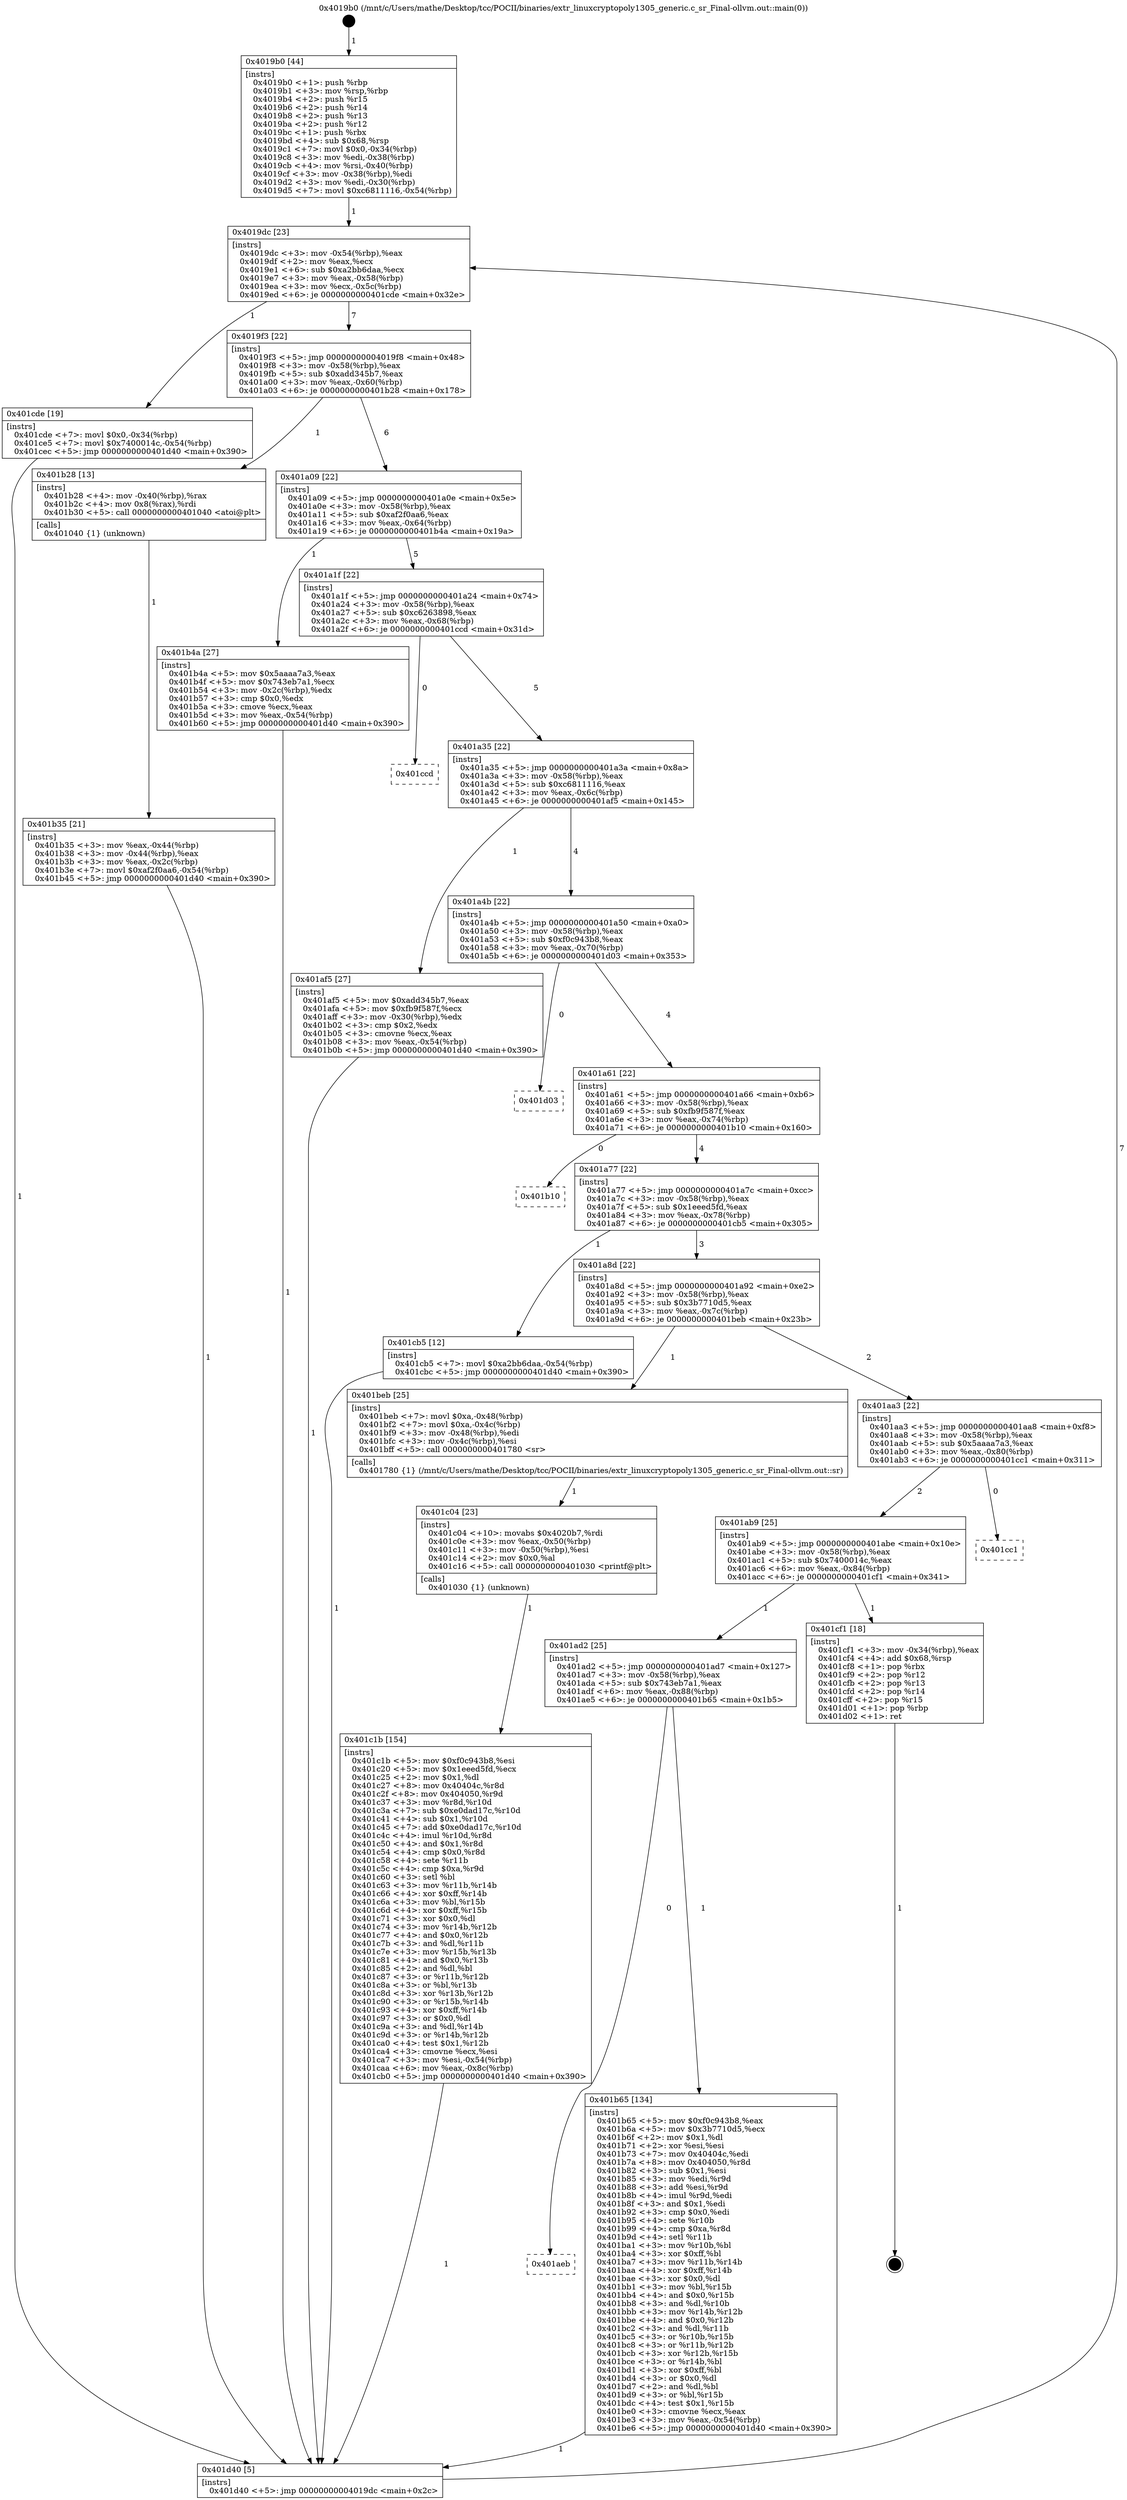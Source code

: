 digraph "0x4019b0" {
  label = "0x4019b0 (/mnt/c/Users/mathe/Desktop/tcc/POCII/binaries/extr_linuxcryptopoly1305_generic.c_sr_Final-ollvm.out::main(0))"
  labelloc = "t"
  node[shape=record]

  Entry [label="",width=0.3,height=0.3,shape=circle,fillcolor=black,style=filled]
  "0x4019dc" [label="{
     0x4019dc [23]\l
     | [instrs]\l
     &nbsp;&nbsp;0x4019dc \<+3\>: mov -0x54(%rbp),%eax\l
     &nbsp;&nbsp;0x4019df \<+2\>: mov %eax,%ecx\l
     &nbsp;&nbsp;0x4019e1 \<+6\>: sub $0xa2bb6daa,%ecx\l
     &nbsp;&nbsp;0x4019e7 \<+3\>: mov %eax,-0x58(%rbp)\l
     &nbsp;&nbsp;0x4019ea \<+3\>: mov %ecx,-0x5c(%rbp)\l
     &nbsp;&nbsp;0x4019ed \<+6\>: je 0000000000401cde \<main+0x32e\>\l
  }"]
  "0x401cde" [label="{
     0x401cde [19]\l
     | [instrs]\l
     &nbsp;&nbsp;0x401cde \<+7\>: movl $0x0,-0x34(%rbp)\l
     &nbsp;&nbsp;0x401ce5 \<+7\>: movl $0x7400014c,-0x54(%rbp)\l
     &nbsp;&nbsp;0x401cec \<+5\>: jmp 0000000000401d40 \<main+0x390\>\l
  }"]
  "0x4019f3" [label="{
     0x4019f3 [22]\l
     | [instrs]\l
     &nbsp;&nbsp;0x4019f3 \<+5\>: jmp 00000000004019f8 \<main+0x48\>\l
     &nbsp;&nbsp;0x4019f8 \<+3\>: mov -0x58(%rbp),%eax\l
     &nbsp;&nbsp;0x4019fb \<+5\>: sub $0xadd345b7,%eax\l
     &nbsp;&nbsp;0x401a00 \<+3\>: mov %eax,-0x60(%rbp)\l
     &nbsp;&nbsp;0x401a03 \<+6\>: je 0000000000401b28 \<main+0x178\>\l
  }"]
  Exit [label="",width=0.3,height=0.3,shape=circle,fillcolor=black,style=filled,peripheries=2]
  "0x401b28" [label="{
     0x401b28 [13]\l
     | [instrs]\l
     &nbsp;&nbsp;0x401b28 \<+4\>: mov -0x40(%rbp),%rax\l
     &nbsp;&nbsp;0x401b2c \<+4\>: mov 0x8(%rax),%rdi\l
     &nbsp;&nbsp;0x401b30 \<+5\>: call 0000000000401040 \<atoi@plt\>\l
     | [calls]\l
     &nbsp;&nbsp;0x401040 \{1\} (unknown)\l
  }"]
  "0x401a09" [label="{
     0x401a09 [22]\l
     | [instrs]\l
     &nbsp;&nbsp;0x401a09 \<+5\>: jmp 0000000000401a0e \<main+0x5e\>\l
     &nbsp;&nbsp;0x401a0e \<+3\>: mov -0x58(%rbp),%eax\l
     &nbsp;&nbsp;0x401a11 \<+5\>: sub $0xaf2f0aa6,%eax\l
     &nbsp;&nbsp;0x401a16 \<+3\>: mov %eax,-0x64(%rbp)\l
     &nbsp;&nbsp;0x401a19 \<+6\>: je 0000000000401b4a \<main+0x19a\>\l
  }"]
  "0x401c1b" [label="{
     0x401c1b [154]\l
     | [instrs]\l
     &nbsp;&nbsp;0x401c1b \<+5\>: mov $0xf0c943b8,%esi\l
     &nbsp;&nbsp;0x401c20 \<+5\>: mov $0x1eeed5fd,%ecx\l
     &nbsp;&nbsp;0x401c25 \<+2\>: mov $0x1,%dl\l
     &nbsp;&nbsp;0x401c27 \<+8\>: mov 0x40404c,%r8d\l
     &nbsp;&nbsp;0x401c2f \<+8\>: mov 0x404050,%r9d\l
     &nbsp;&nbsp;0x401c37 \<+3\>: mov %r8d,%r10d\l
     &nbsp;&nbsp;0x401c3a \<+7\>: sub $0xe0dad17c,%r10d\l
     &nbsp;&nbsp;0x401c41 \<+4\>: sub $0x1,%r10d\l
     &nbsp;&nbsp;0x401c45 \<+7\>: add $0xe0dad17c,%r10d\l
     &nbsp;&nbsp;0x401c4c \<+4\>: imul %r10d,%r8d\l
     &nbsp;&nbsp;0x401c50 \<+4\>: and $0x1,%r8d\l
     &nbsp;&nbsp;0x401c54 \<+4\>: cmp $0x0,%r8d\l
     &nbsp;&nbsp;0x401c58 \<+4\>: sete %r11b\l
     &nbsp;&nbsp;0x401c5c \<+4\>: cmp $0xa,%r9d\l
     &nbsp;&nbsp;0x401c60 \<+3\>: setl %bl\l
     &nbsp;&nbsp;0x401c63 \<+3\>: mov %r11b,%r14b\l
     &nbsp;&nbsp;0x401c66 \<+4\>: xor $0xff,%r14b\l
     &nbsp;&nbsp;0x401c6a \<+3\>: mov %bl,%r15b\l
     &nbsp;&nbsp;0x401c6d \<+4\>: xor $0xff,%r15b\l
     &nbsp;&nbsp;0x401c71 \<+3\>: xor $0x0,%dl\l
     &nbsp;&nbsp;0x401c74 \<+3\>: mov %r14b,%r12b\l
     &nbsp;&nbsp;0x401c77 \<+4\>: and $0x0,%r12b\l
     &nbsp;&nbsp;0x401c7b \<+3\>: and %dl,%r11b\l
     &nbsp;&nbsp;0x401c7e \<+3\>: mov %r15b,%r13b\l
     &nbsp;&nbsp;0x401c81 \<+4\>: and $0x0,%r13b\l
     &nbsp;&nbsp;0x401c85 \<+2\>: and %dl,%bl\l
     &nbsp;&nbsp;0x401c87 \<+3\>: or %r11b,%r12b\l
     &nbsp;&nbsp;0x401c8a \<+3\>: or %bl,%r13b\l
     &nbsp;&nbsp;0x401c8d \<+3\>: xor %r13b,%r12b\l
     &nbsp;&nbsp;0x401c90 \<+3\>: or %r15b,%r14b\l
     &nbsp;&nbsp;0x401c93 \<+4\>: xor $0xff,%r14b\l
     &nbsp;&nbsp;0x401c97 \<+3\>: or $0x0,%dl\l
     &nbsp;&nbsp;0x401c9a \<+3\>: and %dl,%r14b\l
     &nbsp;&nbsp;0x401c9d \<+3\>: or %r14b,%r12b\l
     &nbsp;&nbsp;0x401ca0 \<+4\>: test $0x1,%r12b\l
     &nbsp;&nbsp;0x401ca4 \<+3\>: cmovne %ecx,%esi\l
     &nbsp;&nbsp;0x401ca7 \<+3\>: mov %esi,-0x54(%rbp)\l
     &nbsp;&nbsp;0x401caa \<+6\>: mov %eax,-0x8c(%rbp)\l
     &nbsp;&nbsp;0x401cb0 \<+5\>: jmp 0000000000401d40 \<main+0x390\>\l
  }"]
  "0x401b4a" [label="{
     0x401b4a [27]\l
     | [instrs]\l
     &nbsp;&nbsp;0x401b4a \<+5\>: mov $0x5aaaa7a3,%eax\l
     &nbsp;&nbsp;0x401b4f \<+5\>: mov $0x743eb7a1,%ecx\l
     &nbsp;&nbsp;0x401b54 \<+3\>: mov -0x2c(%rbp),%edx\l
     &nbsp;&nbsp;0x401b57 \<+3\>: cmp $0x0,%edx\l
     &nbsp;&nbsp;0x401b5a \<+3\>: cmove %ecx,%eax\l
     &nbsp;&nbsp;0x401b5d \<+3\>: mov %eax,-0x54(%rbp)\l
     &nbsp;&nbsp;0x401b60 \<+5\>: jmp 0000000000401d40 \<main+0x390\>\l
  }"]
  "0x401a1f" [label="{
     0x401a1f [22]\l
     | [instrs]\l
     &nbsp;&nbsp;0x401a1f \<+5\>: jmp 0000000000401a24 \<main+0x74\>\l
     &nbsp;&nbsp;0x401a24 \<+3\>: mov -0x58(%rbp),%eax\l
     &nbsp;&nbsp;0x401a27 \<+5\>: sub $0xc6263898,%eax\l
     &nbsp;&nbsp;0x401a2c \<+3\>: mov %eax,-0x68(%rbp)\l
     &nbsp;&nbsp;0x401a2f \<+6\>: je 0000000000401ccd \<main+0x31d\>\l
  }"]
  "0x401c04" [label="{
     0x401c04 [23]\l
     | [instrs]\l
     &nbsp;&nbsp;0x401c04 \<+10\>: movabs $0x4020b7,%rdi\l
     &nbsp;&nbsp;0x401c0e \<+3\>: mov %eax,-0x50(%rbp)\l
     &nbsp;&nbsp;0x401c11 \<+3\>: mov -0x50(%rbp),%esi\l
     &nbsp;&nbsp;0x401c14 \<+2\>: mov $0x0,%al\l
     &nbsp;&nbsp;0x401c16 \<+5\>: call 0000000000401030 \<printf@plt\>\l
     | [calls]\l
     &nbsp;&nbsp;0x401030 \{1\} (unknown)\l
  }"]
  "0x401ccd" [label="{
     0x401ccd\l
  }", style=dashed]
  "0x401a35" [label="{
     0x401a35 [22]\l
     | [instrs]\l
     &nbsp;&nbsp;0x401a35 \<+5\>: jmp 0000000000401a3a \<main+0x8a\>\l
     &nbsp;&nbsp;0x401a3a \<+3\>: mov -0x58(%rbp),%eax\l
     &nbsp;&nbsp;0x401a3d \<+5\>: sub $0xc6811116,%eax\l
     &nbsp;&nbsp;0x401a42 \<+3\>: mov %eax,-0x6c(%rbp)\l
     &nbsp;&nbsp;0x401a45 \<+6\>: je 0000000000401af5 \<main+0x145\>\l
  }"]
  "0x401aeb" [label="{
     0x401aeb\l
  }", style=dashed]
  "0x401af5" [label="{
     0x401af5 [27]\l
     | [instrs]\l
     &nbsp;&nbsp;0x401af5 \<+5\>: mov $0xadd345b7,%eax\l
     &nbsp;&nbsp;0x401afa \<+5\>: mov $0xfb9f587f,%ecx\l
     &nbsp;&nbsp;0x401aff \<+3\>: mov -0x30(%rbp),%edx\l
     &nbsp;&nbsp;0x401b02 \<+3\>: cmp $0x2,%edx\l
     &nbsp;&nbsp;0x401b05 \<+3\>: cmovne %ecx,%eax\l
     &nbsp;&nbsp;0x401b08 \<+3\>: mov %eax,-0x54(%rbp)\l
     &nbsp;&nbsp;0x401b0b \<+5\>: jmp 0000000000401d40 \<main+0x390\>\l
  }"]
  "0x401a4b" [label="{
     0x401a4b [22]\l
     | [instrs]\l
     &nbsp;&nbsp;0x401a4b \<+5\>: jmp 0000000000401a50 \<main+0xa0\>\l
     &nbsp;&nbsp;0x401a50 \<+3\>: mov -0x58(%rbp),%eax\l
     &nbsp;&nbsp;0x401a53 \<+5\>: sub $0xf0c943b8,%eax\l
     &nbsp;&nbsp;0x401a58 \<+3\>: mov %eax,-0x70(%rbp)\l
     &nbsp;&nbsp;0x401a5b \<+6\>: je 0000000000401d03 \<main+0x353\>\l
  }"]
  "0x401d40" [label="{
     0x401d40 [5]\l
     | [instrs]\l
     &nbsp;&nbsp;0x401d40 \<+5\>: jmp 00000000004019dc \<main+0x2c\>\l
  }"]
  "0x4019b0" [label="{
     0x4019b0 [44]\l
     | [instrs]\l
     &nbsp;&nbsp;0x4019b0 \<+1\>: push %rbp\l
     &nbsp;&nbsp;0x4019b1 \<+3\>: mov %rsp,%rbp\l
     &nbsp;&nbsp;0x4019b4 \<+2\>: push %r15\l
     &nbsp;&nbsp;0x4019b6 \<+2\>: push %r14\l
     &nbsp;&nbsp;0x4019b8 \<+2\>: push %r13\l
     &nbsp;&nbsp;0x4019ba \<+2\>: push %r12\l
     &nbsp;&nbsp;0x4019bc \<+1\>: push %rbx\l
     &nbsp;&nbsp;0x4019bd \<+4\>: sub $0x68,%rsp\l
     &nbsp;&nbsp;0x4019c1 \<+7\>: movl $0x0,-0x34(%rbp)\l
     &nbsp;&nbsp;0x4019c8 \<+3\>: mov %edi,-0x38(%rbp)\l
     &nbsp;&nbsp;0x4019cb \<+4\>: mov %rsi,-0x40(%rbp)\l
     &nbsp;&nbsp;0x4019cf \<+3\>: mov -0x38(%rbp),%edi\l
     &nbsp;&nbsp;0x4019d2 \<+3\>: mov %edi,-0x30(%rbp)\l
     &nbsp;&nbsp;0x4019d5 \<+7\>: movl $0xc6811116,-0x54(%rbp)\l
  }"]
  "0x401b35" [label="{
     0x401b35 [21]\l
     | [instrs]\l
     &nbsp;&nbsp;0x401b35 \<+3\>: mov %eax,-0x44(%rbp)\l
     &nbsp;&nbsp;0x401b38 \<+3\>: mov -0x44(%rbp),%eax\l
     &nbsp;&nbsp;0x401b3b \<+3\>: mov %eax,-0x2c(%rbp)\l
     &nbsp;&nbsp;0x401b3e \<+7\>: movl $0xaf2f0aa6,-0x54(%rbp)\l
     &nbsp;&nbsp;0x401b45 \<+5\>: jmp 0000000000401d40 \<main+0x390\>\l
  }"]
  "0x401b65" [label="{
     0x401b65 [134]\l
     | [instrs]\l
     &nbsp;&nbsp;0x401b65 \<+5\>: mov $0xf0c943b8,%eax\l
     &nbsp;&nbsp;0x401b6a \<+5\>: mov $0x3b7710d5,%ecx\l
     &nbsp;&nbsp;0x401b6f \<+2\>: mov $0x1,%dl\l
     &nbsp;&nbsp;0x401b71 \<+2\>: xor %esi,%esi\l
     &nbsp;&nbsp;0x401b73 \<+7\>: mov 0x40404c,%edi\l
     &nbsp;&nbsp;0x401b7a \<+8\>: mov 0x404050,%r8d\l
     &nbsp;&nbsp;0x401b82 \<+3\>: sub $0x1,%esi\l
     &nbsp;&nbsp;0x401b85 \<+3\>: mov %edi,%r9d\l
     &nbsp;&nbsp;0x401b88 \<+3\>: add %esi,%r9d\l
     &nbsp;&nbsp;0x401b8b \<+4\>: imul %r9d,%edi\l
     &nbsp;&nbsp;0x401b8f \<+3\>: and $0x1,%edi\l
     &nbsp;&nbsp;0x401b92 \<+3\>: cmp $0x0,%edi\l
     &nbsp;&nbsp;0x401b95 \<+4\>: sete %r10b\l
     &nbsp;&nbsp;0x401b99 \<+4\>: cmp $0xa,%r8d\l
     &nbsp;&nbsp;0x401b9d \<+4\>: setl %r11b\l
     &nbsp;&nbsp;0x401ba1 \<+3\>: mov %r10b,%bl\l
     &nbsp;&nbsp;0x401ba4 \<+3\>: xor $0xff,%bl\l
     &nbsp;&nbsp;0x401ba7 \<+3\>: mov %r11b,%r14b\l
     &nbsp;&nbsp;0x401baa \<+4\>: xor $0xff,%r14b\l
     &nbsp;&nbsp;0x401bae \<+3\>: xor $0x0,%dl\l
     &nbsp;&nbsp;0x401bb1 \<+3\>: mov %bl,%r15b\l
     &nbsp;&nbsp;0x401bb4 \<+4\>: and $0x0,%r15b\l
     &nbsp;&nbsp;0x401bb8 \<+3\>: and %dl,%r10b\l
     &nbsp;&nbsp;0x401bbb \<+3\>: mov %r14b,%r12b\l
     &nbsp;&nbsp;0x401bbe \<+4\>: and $0x0,%r12b\l
     &nbsp;&nbsp;0x401bc2 \<+3\>: and %dl,%r11b\l
     &nbsp;&nbsp;0x401bc5 \<+3\>: or %r10b,%r15b\l
     &nbsp;&nbsp;0x401bc8 \<+3\>: or %r11b,%r12b\l
     &nbsp;&nbsp;0x401bcb \<+3\>: xor %r12b,%r15b\l
     &nbsp;&nbsp;0x401bce \<+3\>: or %r14b,%bl\l
     &nbsp;&nbsp;0x401bd1 \<+3\>: xor $0xff,%bl\l
     &nbsp;&nbsp;0x401bd4 \<+3\>: or $0x0,%dl\l
     &nbsp;&nbsp;0x401bd7 \<+2\>: and %dl,%bl\l
     &nbsp;&nbsp;0x401bd9 \<+3\>: or %bl,%r15b\l
     &nbsp;&nbsp;0x401bdc \<+4\>: test $0x1,%r15b\l
     &nbsp;&nbsp;0x401be0 \<+3\>: cmovne %ecx,%eax\l
     &nbsp;&nbsp;0x401be3 \<+3\>: mov %eax,-0x54(%rbp)\l
     &nbsp;&nbsp;0x401be6 \<+5\>: jmp 0000000000401d40 \<main+0x390\>\l
  }"]
  "0x401d03" [label="{
     0x401d03\l
  }", style=dashed]
  "0x401a61" [label="{
     0x401a61 [22]\l
     | [instrs]\l
     &nbsp;&nbsp;0x401a61 \<+5\>: jmp 0000000000401a66 \<main+0xb6\>\l
     &nbsp;&nbsp;0x401a66 \<+3\>: mov -0x58(%rbp),%eax\l
     &nbsp;&nbsp;0x401a69 \<+5\>: sub $0xfb9f587f,%eax\l
     &nbsp;&nbsp;0x401a6e \<+3\>: mov %eax,-0x74(%rbp)\l
     &nbsp;&nbsp;0x401a71 \<+6\>: je 0000000000401b10 \<main+0x160\>\l
  }"]
  "0x401ad2" [label="{
     0x401ad2 [25]\l
     | [instrs]\l
     &nbsp;&nbsp;0x401ad2 \<+5\>: jmp 0000000000401ad7 \<main+0x127\>\l
     &nbsp;&nbsp;0x401ad7 \<+3\>: mov -0x58(%rbp),%eax\l
     &nbsp;&nbsp;0x401ada \<+5\>: sub $0x743eb7a1,%eax\l
     &nbsp;&nbsp;0x401adf \<+6\>: mov %eax,-0x88(%rbp)\l
     &nbsp;&nbsp;0x401ae5 \<+6\>: je 0000000000401b65 \<main+0x1b5\>\l
  }"]
  "0x401b10" [label="{
     0x401b10\l
  }", style=dashed]
  "0x401a77" [label="{
     0x401a77 [22]\l
     | [instrs]\l
     &nbsp;&nbsp;0x401a77 \<+5\>: jmp 0000000000401a7c \<main+0xcc\>\l
     &nbsp;&nbsp;0x401a7c \<+3\>: mov -0x58(%rbp),%eax\l
     &nbsp;&nbsp;0x401a7f \<+5\>: sub $0x1eeed5fd,%eax\l
     &nbsp;&nbsp;0x401a84 \<+3\>: mov %eax,-0x78(%rbp)\l
     &nbsp;&nbsp;0x401a87 \<+6\>: je 0000000000401cb5 \<main+0x305\>\l
  }"]
  "0x401cf1" [label="{
     0x401cf1 [18]\l
     | [instrs]\l
     &nbsp;&nbsp;0x401cf1 \<+3\>: mov -0x34(%rbp),%eax\l
     &nbsp;&nbsp;0x401cf4 \<+4\>: add $0x68,%rsp\l
     &nbsp;&nbsp;0x401cf8 \<+1\>: pop %rbx\l
     &nbsp;&nbsp;0x401cf9 \<+2\>: pop %r12\l
     &nbsp;&nbsp;0x401cfb \<+2\>: pop %r13\l
     &nbsp;&nbsp;0x401cfd \<+2\>: pop %r14\l
     &nbsp;&nbsp;0x401cff \<+2\>: pop %r15\l
     &nbsp;&nbsp;0x401d01 \<+1\>: pop %rbp\l
     &nbsp;&nbsp;0x401d02 \<+1\>: ret\l
  }"]
  "0x401cb5" [label="{
     0x401cb5 [12]\l
     | [instrs]\l
     &nbsp;&nbsp;0x401cb5 \<+7\>: movl $0xa2bb6daa,-0x54(%rbp)\l
     &nbsp;&nbsp;0x401cbc \<+5\>: jmp 0000000000401d40 \<main+0x390\>\l
  }"]
  "0x401a8d" [label="{
     0x401a8d [22]\l
     | [instrs]\l
     &nbsp;&nbsp;0x401a8d \<+5\>: jmp 0000000000401a92 \<main+0xe2\>\l
     &nbsp;&nbsp;0x401a92 \<+3\>: mov -0x58(%rbp),%eax\l
     &nbsp;&nbsp;0x401a95 \<+5\>: sub $0x3b7710d5,%eax\l
     &nbsp;&nbsp;0x401a9a \<+3\>: mov %eax,-0x7c(%rbp)\l
     &nbsp;&nbsp;0x401a9d \<+6\>: je 0000000000401beb \<main+0x23b\>\l
  }"]
  "0x401ab9" [label="{
     0x401ab9 [25]\l
     | [instrs]\l
     &nbsp;&nbsp;0x401ab9 \<+5\>: jmp 0000000000401abe \<main+0x10e\>\l
     &nbsp;&nbsp;0x401abe \<+3\>: mov -0x58(%rbp),%eax\l
     &nbsp;&nbsp;0x401ac1 \<+5\>: sub $0x7400014c,%eax\l
     &nbsp;&nbsp;0x401ac6 \<+6\>: mov %eax,-0x84(%rbp)\l
     &nbsp;&nbsp;0x401acc \<+6\>: je 0000000000401cf1 \<main+0x341\>\l
  }"]
  "0x401beb" [label="{
     0x401beb [25]\l
     | [instrs]\l
     &nbsp;&nbsp;0x401beb \<+7\>: movl $0xa,-0x48(%rbp)\l
     &nbsp;&nbsp;0x401bf2 \<+7\>: movl $0xa,-0x4c(%rbp)\l
     &nbsp;&nbsp;0x401bf9 \<+3\>: mov -0x48(%rbp),%edi\l
     &nbsp;&nbsp;0x401bfc \<+3\>: mov -0x4c(%rbp),%esi\l
     &nbsp;&nbsp;0x401bff \<+5\>: call 0000000000401780 \<sr\>\l
     | [calls]\l
     &nbsp;&nbsp;0x401780 \{1\} (/mnt/c/Users/mathe/Desktop/tcc/POCII/binaries/extr_linuxcryptopoly1305_generic.c_sr_Final-ollvm.out::sr)\l
  }"]
  "0x401aa3" [label="{
     0x401aa3 [22]\l
     | [instrs]\l
     &nbsp;&nbsp;0x401aa3 \<+5\>: jmp 0000000000401aa8 \<main+0xf8\>\l
     &nbsp;&nbsp;0x401aa8 \<+3\>: mov -0x58(%rbp),%eax\l
     &nbsp;&nbsp;0x401aab \<+5\>: sub $0x5aaaa7a3,%eax\l
     &nbsp;&nbsp;0x401ab0 \<+3\>: mov %eax,-0x80(%rbp)\l
     &nbsp;&nbsp;0x401ab3 \<+6\>: je 0000000000401cc1 \<main+0x311\>\l
  }"]
  "0x401cc1" [label="{
     0x401cc1\l
  }", style=dashed]
  Entry -> "0x4019b0" [label=" 1"]
  "0x4019dc" -> "0x401cde" [label=" 1"]
  "0x4019dc" -> "0x4019f3" [label=" 7"]
  "0x401cf1" -> Exit [label=" 1"]
  "0x4019f3" -> "0x401b28" [label=" 1"]
  "0x4019f3" -> "0x401a09" [label=" 6"]
  "0x401cde" -> "0x401d40" [label=" 1"]
  "0x401a09" -> "0x401b4a" [label=" 1"]
  "0x401a09" -> "0x401a1f" [label=" 5"]
  "0x401cb5" -> "0x401d40" [label=" 1"]
  "0x401a1f" -> "0x401ccd" [label=" 0"]
  "0x401a1f" -> "0x401a35" [label=" 5"]
  "0x401c1b" -> "0x401d40" [label=" 1"]
  "0x401a35" -> "0x401af5" [label=" 1"]
  "0x401a35" -> "0x401a4b" [label=" 4"]
  "0x401af5" -> "0x401d40" [label=" 1"]
  "0x4019b0" -> "0x4019dc" [label=" 1"]
  "0x401d40" -> "0x4019dc" [label=" 7"]
  "0x401b28" -> "0x401b35" [label=" 1"]
  "0x401b35" -> "0x401d40" [label=" 1"]
  "0x401b4a" -> "0x401d40" [label=" 1"]
  "0x401c04" -> "0x401c1b" [label=" 1"]
  "0x401a4b" -> "0x401d03" [label=" 0"]
  "0x401a4b" -> "0x401a61" [label=" 4"]
  "0x401beb" -> "0x401c04" [label=" 1"]
  "0x401a61" -> "0x401b10" [label=" 0"]
  "0x401a61" -> "0x401a77" [label=" 4"]
  "0x401ad2" -> "0x401aeb" [label=" 0"]
  "0x401a77" -> "0x401cb5" [label=" 1"]
  "0x401a77" -> "0x401a8d" [label=" 3"]
  "0x401ad2" -> "0x401b65" [label=" 1"]
  "0x401a8d" -> "0x401beb" [label=" 1"]
  "0x401a8d" -> "0x401aa3" [label=" 2"]
  "0x401ab9" -> "0x401ad2" [label=" 1"]
  "0x401aa3" -> "0x401cc1" [label=" 0"]
  "0x401aa3" -> "0x401ab9" [label=" 2"]
  "0x401b65" -> "0x401d40" [label=" 1"]
  "0x401ab9" -> "0x401cf1" [label=" 1"]
}
